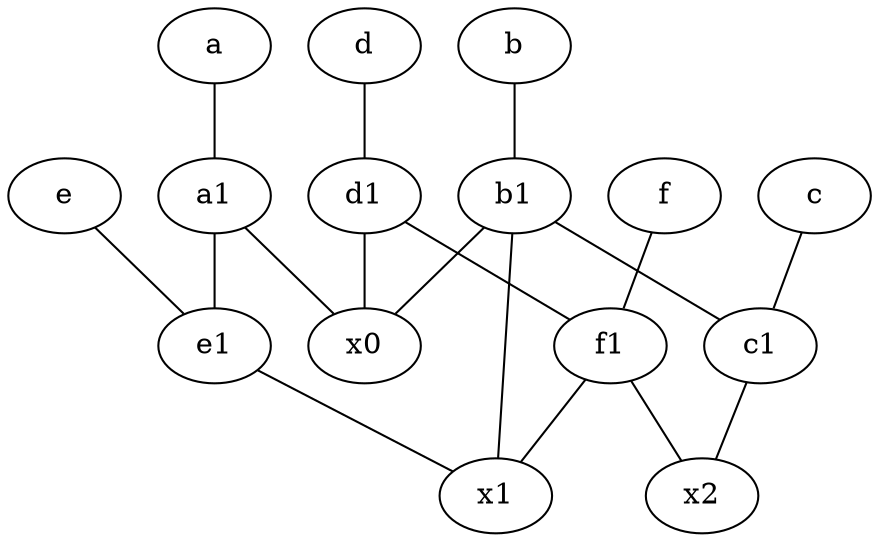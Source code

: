 graph {
	node [labelfontsize=50]
	a [labelfontsize=50 pos="8,2!"]
	b1 [labelfontsize=50 pos="9,4!"]
	x1 [labelfontsize=50]
	x0 [labelfontsize=50]
	f [labelfontsize=50 pos="3,9!"]
	e [labelfontsize=50 pos="7,9!"]
	a1 [labelfontsize=50 pos="8,3!"]
	x2 [labelfontsize=50]
	e1 [labelfontsize=50 pos="7,7!"]
	d [labelfontsize=50 pos="2,5!"]
	b [labelfontsize=50 pos="10,4!"]
	c1 [labelfontsize=50 pos="4.5,3!"]
	c [labelfontsize=50 pos="4.5,2!"]
	d1 [labelfontsize=50 pos="3,5!"]
	f1 [labelfontsize=50 pos="3,8!"]
	e -- e1
	a1 -- e1
	c -- c1
	d1 -- f1
	e1 -- x1
	b -- b1
	d -- d1
	a -- a1
	a1 -- x0
	d1 -- x0
	f1 -- x1
	c1 -- x2
	b1 -- c1
	f -- f1
	b1 -- x1
	f1 -- x2
	b1 -- x0
}
